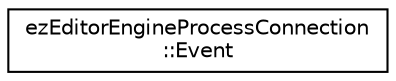 digraph "Graphical Class Hierarchy"
{
 // LATEX_PDF_SIZE
  edge [fontname="Helvetica",fontsize="10",labelfontname="Helvetica",labelfontsize="10"];
  node [fontname="Helvetica",fontsize="10",shape=record];
  rankdir="LR";
  Node0 [label="ezEditorEngineProcessConnection\l::Event",height=0.2,width=0.4,color="black", fillcolor="white", style="filled",URL="$d5/d75/structez_editor_engine_process_connection_1_1_event.htm",tooltip=" "];
}
